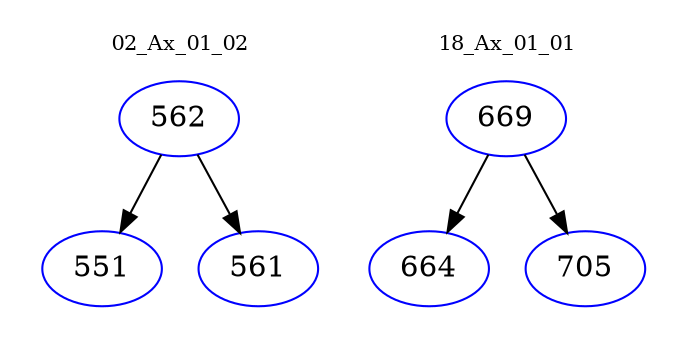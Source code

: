 digraph{
subgraph cluster_0 {
color = white
label = "02_Ax_01_02";
fontsize=10;
T0_562 [label="562", color="blue"]
T0_562 -> T0_551 [color="black"]
T0_551 [label="551", color="blue"]
T0_562 -> T0_561 [color="black"]
T0_561 [label="561", color="blue"]
}
subgraph cluster_1 {
color = white
label = "18_Ax_01_01";
fontsize=10;
T1_669 [label="669", color="blue"]
T1_669 -> T1_664 [color="black"]
T1_664 [label="664", color="blue"]
T1_669 -> T1_705 [color="black"]
T1_705 [label="705", color="blue"]
}
}
